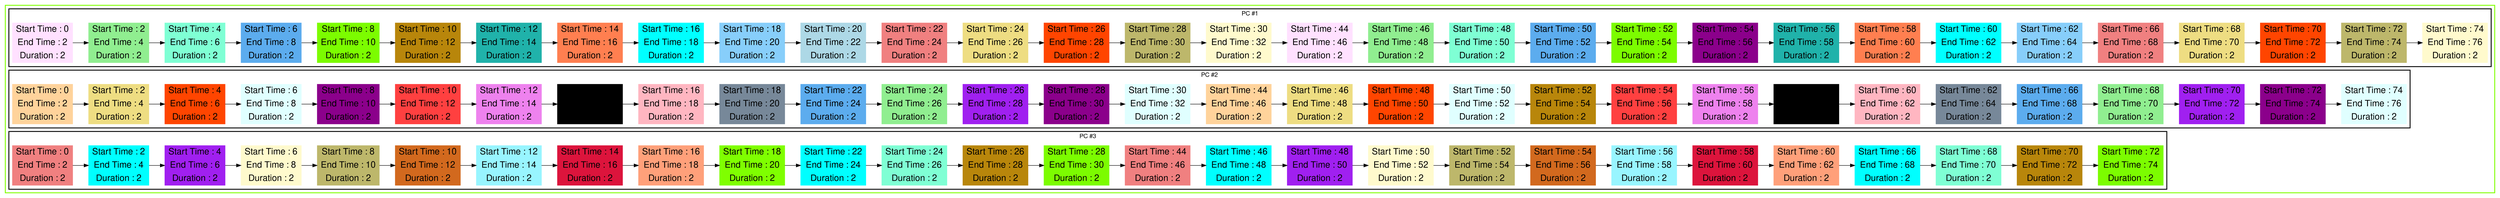 digraph G {

fontname="Helvetica,Arial,sans-serif"
node [fontname="Helvetica,Arial,sans-serif"]
edge [fontname="Helvetica,Arial,sans-serif"]
graph [rankdir = "LR"];
node [fontsize = "20" shape = "ellipse"];

    subgraph cluster_Mod_0{
        color =chartreuse
        style = bold
        subgraph cluster_0{
           node [style=filled]
           color = black


            "node20" [
               label = "Start Time : 0 | End Time : 2 | Duration : 2"
               shape = "record"
               color = thistle1
            ]

            "node74" [
               label = "Start Time : 2 | End Time : 4 | Duration : 2"
               shape = "record"
               color = lightgreen
            ]

            "node8" [
               label = "Start Time : 4 | End Time : 6 | Duration : 2"
               shape = "record"
               color = aquamarine
            ]

            "node0" [
               label = "Start Time : 6 | End Time : 8 | Duration : 2"
               shape = "record"
               color = steelblue2
            ]

            "node53" [
               label = "Start Time : 8 | End Time : 10 | Duration : 2"
               shape = "record"
               color = lawngreen
            ]

            "node41" [
               label = "Start Time : 10 | End Time : 12 | Duration : 2"
               shape = "record"
               color = darkgoldenrod
            ]

            "node82" [
               label = "Start Time : 12 | End Time : 14 | Duration : 2"
               shape = "record"
               color = lightseagreen
            ]

            "node33" [
               label = "Start Time : 14 | End Time : 16 | Duration : 2"
               shape = "record"
               color = coral
            ]

            "node39" [
               label = "Start Time : 16 | End Time : 18 | Duration : 2"
               shape = "record"
               color = cyan
            ]

            "node84" [
               label = "Start Time : 18 | End Time : 20 | Duration : 2"
               shape = "record"
               color = lightskyblue
            ]

            "node61" [
               label = "Start Time : 20 | End Time : 22 | Duration : 2"
               shape = "record"
               color = lightblue
            ]

            "node63" [
               label = "Start Time : 22 | End Time : 24 | Duration : 2"
               shape = "record"
               color = lightcoral
            ]

            "node71" [
               label = "Start Time : 24 | End Time : 26 | Duration : 2"
               shape = "record"
               color = lightgoldenrod
            ]

            "node13" [
               label = "Start Time : 26 | End Time : 28 | Duration : 2"
               shape = "record"
               color = orangered1
            ]

            "node46" [
               label = "Start Time : 28 | End Time : 30 | Duration : 2"
               shape = "record"
               color = darkkhaki
            ]

            "node58" [
               label = "Start Time : 30 | End Time : 32 | Duration : 2"
               shape = "record"
               color = lemonchiffon
            ]

            "node21" [
               label = "Start Time : 44 | End Time : 46 | Duration : 2"
               shape = "record"
               color = thistle1
            ]

            "node76" [
               label = "Start Time : 46 | End Time : 48 | Duration : 2"
               shape = "record"
               color = lightgreen
            ]

            "node10" [
               label = "Start Time : 48 | End Time : 50 | Duration : 2"
               shape = "record"
               color = aquamarine
            ]

            "node2" [
               label = "Start Time : 50 | End Time : 52 | Duration : 2"
               shape = "record"
               color = steelblue2
            ]

            "node55" [
               label = "Start Time : 52 | End Time : 54 | Duration : 2"
               shape = "record"
               color = lawngreen
            ]

            "node51" [
               label = "Start Time : 54 | End Time : 56 | Duration : 2"
               shape = "record"
               color = darkmagenta
            ]

            "node83" [
               label = "Start Time : 56 | End Time : 58 | Duration : 2"
               shape = "record"
               color = lightseagreen
            ]

            "node34" [
               label = "Start Time : 58 | End Time : 60 | Duration : 2"
               shape = "record"
               color = coral
            ]

            "node40" [
               label = "Start Time : 60 | End Time : 62 | Duration : 2"
               shape = "record"
               color = cyan
            ]

            "node85" [
               label = "Start Time : 62 | End Time : 64 | Duration : 2"
               shape = "record"
               color = lightskyblue
            ]

            "node65" [
               label = "Start Time : 66 | End Time : 68 | Duration : 2"
               shape = "record"
               color = lightcoral
            ]

            "node73" [
               label = "Start Time : 68 | End Time : 70 | Duration : 2"
               shape = "record"
               color = lightgoldenrod
            ]

            "node15" [
               label = "Start Time : 70 | End Time : 72 | Duration : 2"
               shape = "record"
               color = orangered1
            ]

            "node48" [
               label = "Start Time : 72 | End Time : 74 | Duration : 2"
               shape = "record"
               color = darkkhaki
            ]

            "node60" [
               label = "Start Time : 74 | End Time : 76 | Duration : 2"
               shape = "record"
               color = lemonchiffon
            ]

            node20 -> node74 -> node8 -> node0 -> node53 -> node41 -> node82 -> node33 -> node39 -> node84 -> node61 -> node63 -> node71 -> node13 -> node46 -> node58 -> node21 -> node76 -> node10 -> node2 -> node55 -> node51 -> node83 -> node34 -> node40 -> node85 -> node65 -> node73 -> node15 -> node48 -> node60

            label = "PC #1"

        }
        subgraph cluster_1{
           node [style=filled]
           color = black


            "node26" [
               label = "Start Time : 0 | End Time : 2 | Duration : 2"
               shape = "record"
               color = burlywood1
            ]

            "node70" [
               label = "Start Time : 2 | End Time : 4 | Duration : 2"
               shape = "record"
               color = lightgoldenrod
            ]

            "node12" [
               label = "Start Time : 4 | End Time : 6 | Duration : 2"
               shape = "record"
               color = orangered1
            ]

            "node66" [
               label = "Start Time : 6 | End Time : 8 | Duration : 2"
               shape = "record"
               color = lightcyan
            ]

            "node49" [
               label = "Start Time : 8 | End Time : 10 | Duration : 2"
               shape = "record"
               color = darkmagenta
            ]

            "node24" [
               label = "Start Time : 10 | End Time : 12 | Duration : 2"
               shape = "record"
               color = brown1
            ]

            "node22" [
               label = "Start Time : 12 | End Time : 14 | Duration : 2"
               shape = "record"
               color = violet
            ]

            "node35" [
               label = "Start Time : 14 | End Time : 16 | Duration : 2"
               shape = "record"
               color = cornflower
            ]

            "node78" [
               label = "Start Time : 16 | End Time : 18 | Duration : 2"
               shape = "record"
               color = lightpink
            ]

            "node86" [
               label = "Start Time : 18 | End Time : 20 | Duration : 2"
               shape = "record"
               color = lightslategray
            ]

            "node1" [
               label = "Start Time : 22 | End Time : 24 | Duration : 2"
               shape = "record"
               color = steelblue2
            ]

            "node75" [
               label = "Start Time : 24 | End Time : 26 | Duration : 2"
               shape = "record"
               color = lightgreen
            ]

            "node17" [
               label = "Start Time : 26 | End Time : 28 | Duration : 2"
               shape = "record"
               color = x11purple
            ]

            "node50" [
               label = "Start Time : 28 | End Time : 30 | Duration : 2"
               shape = "record"
               color = darkmagenta
            ]

            "node67" [
               label = "Start Time : 30 | End Time : 32 | Duration : 2"
               shape = "record"
               color = lightcyan
            ]

            "node27" [
               label = "Start Time : 44 | End Time : 46 | Duration : 2"
               shape = "record"
               color = burlywood1
            ]

            "node72" [
               label = "Start Time : 46 | End Time : 48 | Duration : 2"
               shape = "record"
               color = lightgoldenrod
            ]

            "node14" [
               label = "Start Time : 48 | End Time : 50 | Duration : 2"
               shape = "record"
               color = orangered1
            ]

            "node68" [
               label = "Start Time : 50 | End Time : 52 | Duration : 2"
               shape = "record"
               color = lightcyan
            ]

            "node43" [
               label = "Start Time : 52 | End Time : 54 | Duration : 2"
               shape = "record"
               color = darkgoldenrod
            ]

            "node25" [
               label = "Start Time : 54 | End Time : 56 | Duration : 2"
               shape = "record"
               color = brown1
            ]

            "node23" [
               label = "Start Time : 56 | End Time : 58 | Duration : 2"
               shape = "record"
               color = violet
            ]

            "node36" [
               label = "Start Time : 58 | End Time : 60 | Duration : 2"
               shape = "record"
               color = cornflower
            ]

            "node79" [
               label = "Start Time : 60 | End Time : 62 | Duration : 2"
               shape = "record"
               color = lightpink
            ]

            "node87" [
               label = "Start Time : 62 | End Time : 64 | Duration : 2"
               shape = "record"
               color = lightslategray
            ]

            "node3" [
               label = "Start Time : 66 | End Time : 68 | Duration : 2"
               shape = "record"
               color = steelblue2
            ]

            "node77" [
               label = "Start Time : 68 | End Time : 70 | Duration : 2"
               shape = "record"
               color = lightgreen
            ]

            "node19" [
               label = "Start Time : 70 | End Time : 72 | Duration : 2"
               shape = "record"
               color = x11purple
            ]

            "node52" [
               label = "Start Time : 72 | End Time : 74 | Duration : 2"
               shape = "record"
               color = darkmagenta
            ]

            "node69" [
               label = "Start Time : 74 | End Time : 76 | Duration : 2"
               shape = "record"
               color = lightcyan
            ]

            node26 -> node70 -> node12 -> node66 -> node49 -> node24 -> node22 -> node35 -> node78 -> node86 -> node1 -> node75 -> node17 -> node50 -> node67 -> node27 -> node72 -> node14 -> node68 -> node43 -> node25 -> node23 -> node36 -> node79 -> node87 -> node3 -> node77 -> node19 -> node52 -> node69

            label = "PC #2"

        }
        subgraph cluster_2{
           node [style=filled]
           color = black


            "node62" [
               label = "Start Time : 0 | End Time : 2 | Duration : 2"
               shape = "record"
               color = lightcoral
            ]

            "node4" [
               label = "Start Time : 2 | End Time : 4 | Duration : 2"
               shape = "record"
               color = aqua
            ]

            "node16" [
               label = "Start Time : 4 | End Time : 6 | Duration : 2"
               shape = "record"
               color = x11purple
            ]

            "node57" [
               label = "Start Time : 6 | End Time : 8 | Duration : 2"
               shape = "record"
               color = lemonchiffon
            ]

            "node45" [
               label = "Start Time : 8 | End Time : 10 | Duration : 2"
               shape = "record"
               color = darkkhaki
            ]

            "node31" [
               label = "Start Time : 10 | End Time : 12 | Duration : 2"
               shape = "record"
               color = chocolate
            ]

            "node28" [
               label = "Start Time : 12 | End Time : 14 | Duration : 2"
               shape = "record"
               color = cadetblue1
            ]

            "node37" [
               label = "Start Time : 14 | End Time : 16 | Duration : 2"
               shape = "record"
               color = crimson
            ]

            "node80" [
               label = "Start Time : 16 | End Time : 18 | Duration : 2"
               shape = "record"
               color = lightsalmon
            ]

            "node30" [
               label = "Start Time : 18 | End Time : 20 | Duration : 2"
               shape = "record"
               color = chartreuse
            ]

            "node5" [
               label = "Start Time : 22 | End Time : 24 | Duration : 2"
               shape = "record"
               color = aqua
            ]

            "node9" [
               label = "Start Time : 24 | End Time : 26 | Duration : 2"
               shape = "record"
               color = aquamarine
            ]

            "node42" [
               label = "Start Time : 26 | End Time : 28 | Duration : 2"
               shape = "record"
               color = darkgoldenrod
            ]

            "node54" [
               label = "Start Time : 28 | End Time : 30 | Duration : 2"
               shape = "record"
               color = lawngreen
            ]

            "node64" [
               label = "Start Time : 44 | End Time : 46 | Duration : 2"
               shape = "record"
               color = lightcoral
            ]

            "node6" [
               label = "Start Time : 46 | End Time : 48 | Duration : 2"
               shape = "record"
               color = aqua
            ]

            "node18" [
               label = "Start Time : 48 | End Time : 50 | Duration : 2"
               shape = "record"
               color = x11purple
            ]

            "node59" [
               label = "Start Time : 50 | End Time : 52 | Duration : 2"
               shape = "record"
               color = lemonchiffon
            ]

            "node47" [
               label = "Start Time : 52 | End Time : 54 | Duration : 2"
               shape = "record"
               color = darkkhaki
            ]

            "node32" [
               label = "Start Time : 54 | End Time : 56 | Duration : 2"
               shape = "record"
               color = chocolate
            ]

            "node29" [
               label = "Start Time : 56 | End Time : 58 | Duration : 2"
               shape = "record"
               color = cadetblue1
            ]

            "node38" [
               label = "Start Time : 58 | End Time : 60 | Duration : 2"
               shape = "record"
               color = crimson
            ]

            "node81" [
               label = "Start Time : 60 | End Time : 62 | Duration : 2"
               shape = "record"
               color = lightsalmon
            ]

            "node7" [
               label = "Start Time : 66 | End Time : 68 | Duration : 2"
               shape = "record"
               color = aqua
            ]

            "node11" [
               label = "Start Time : 68 | End Time : 70 | Duration : 2"
               shape = "record"
               color = aquamarine
            ]

            "node44" [
               label = "Start Time : 70 | End Time : 72 | Duration : 2"
               shape = "record"
               color = darkgoldenrod
            ]

            "node56" [
               label = "Start Time : 72 | End Time : 74 | Duration : 2"
               shape = "record"
               color = lawngreen
            ]

            node62 -> node4 -> node16 -> node57 -> node45 -> node31 -> node28 -> node37 -> node80 -> node30 -> node5 -> node9 -> node42 -> node54 -> node64 -> node6 -> node18 -> node59 -> node47 -> node32 -> node29 -> node38 -> node81 -> node7 -> node11 -> node44 -> node56

            label = "PC #3"

        }
    }




}

